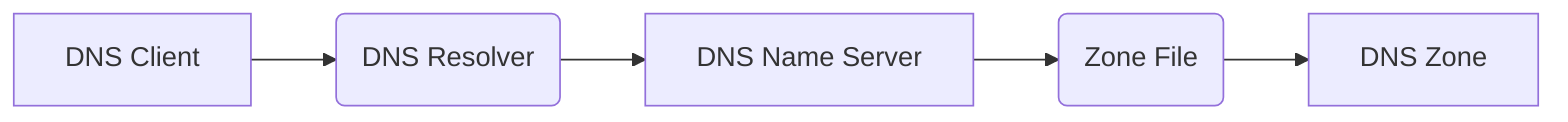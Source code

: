 graph LR
    A[DNS Client] --> B(DNS Resolver)
    B --> C[DNS Name Server]
    C --> D(Zone File)
    D --> E[DNS Zone]